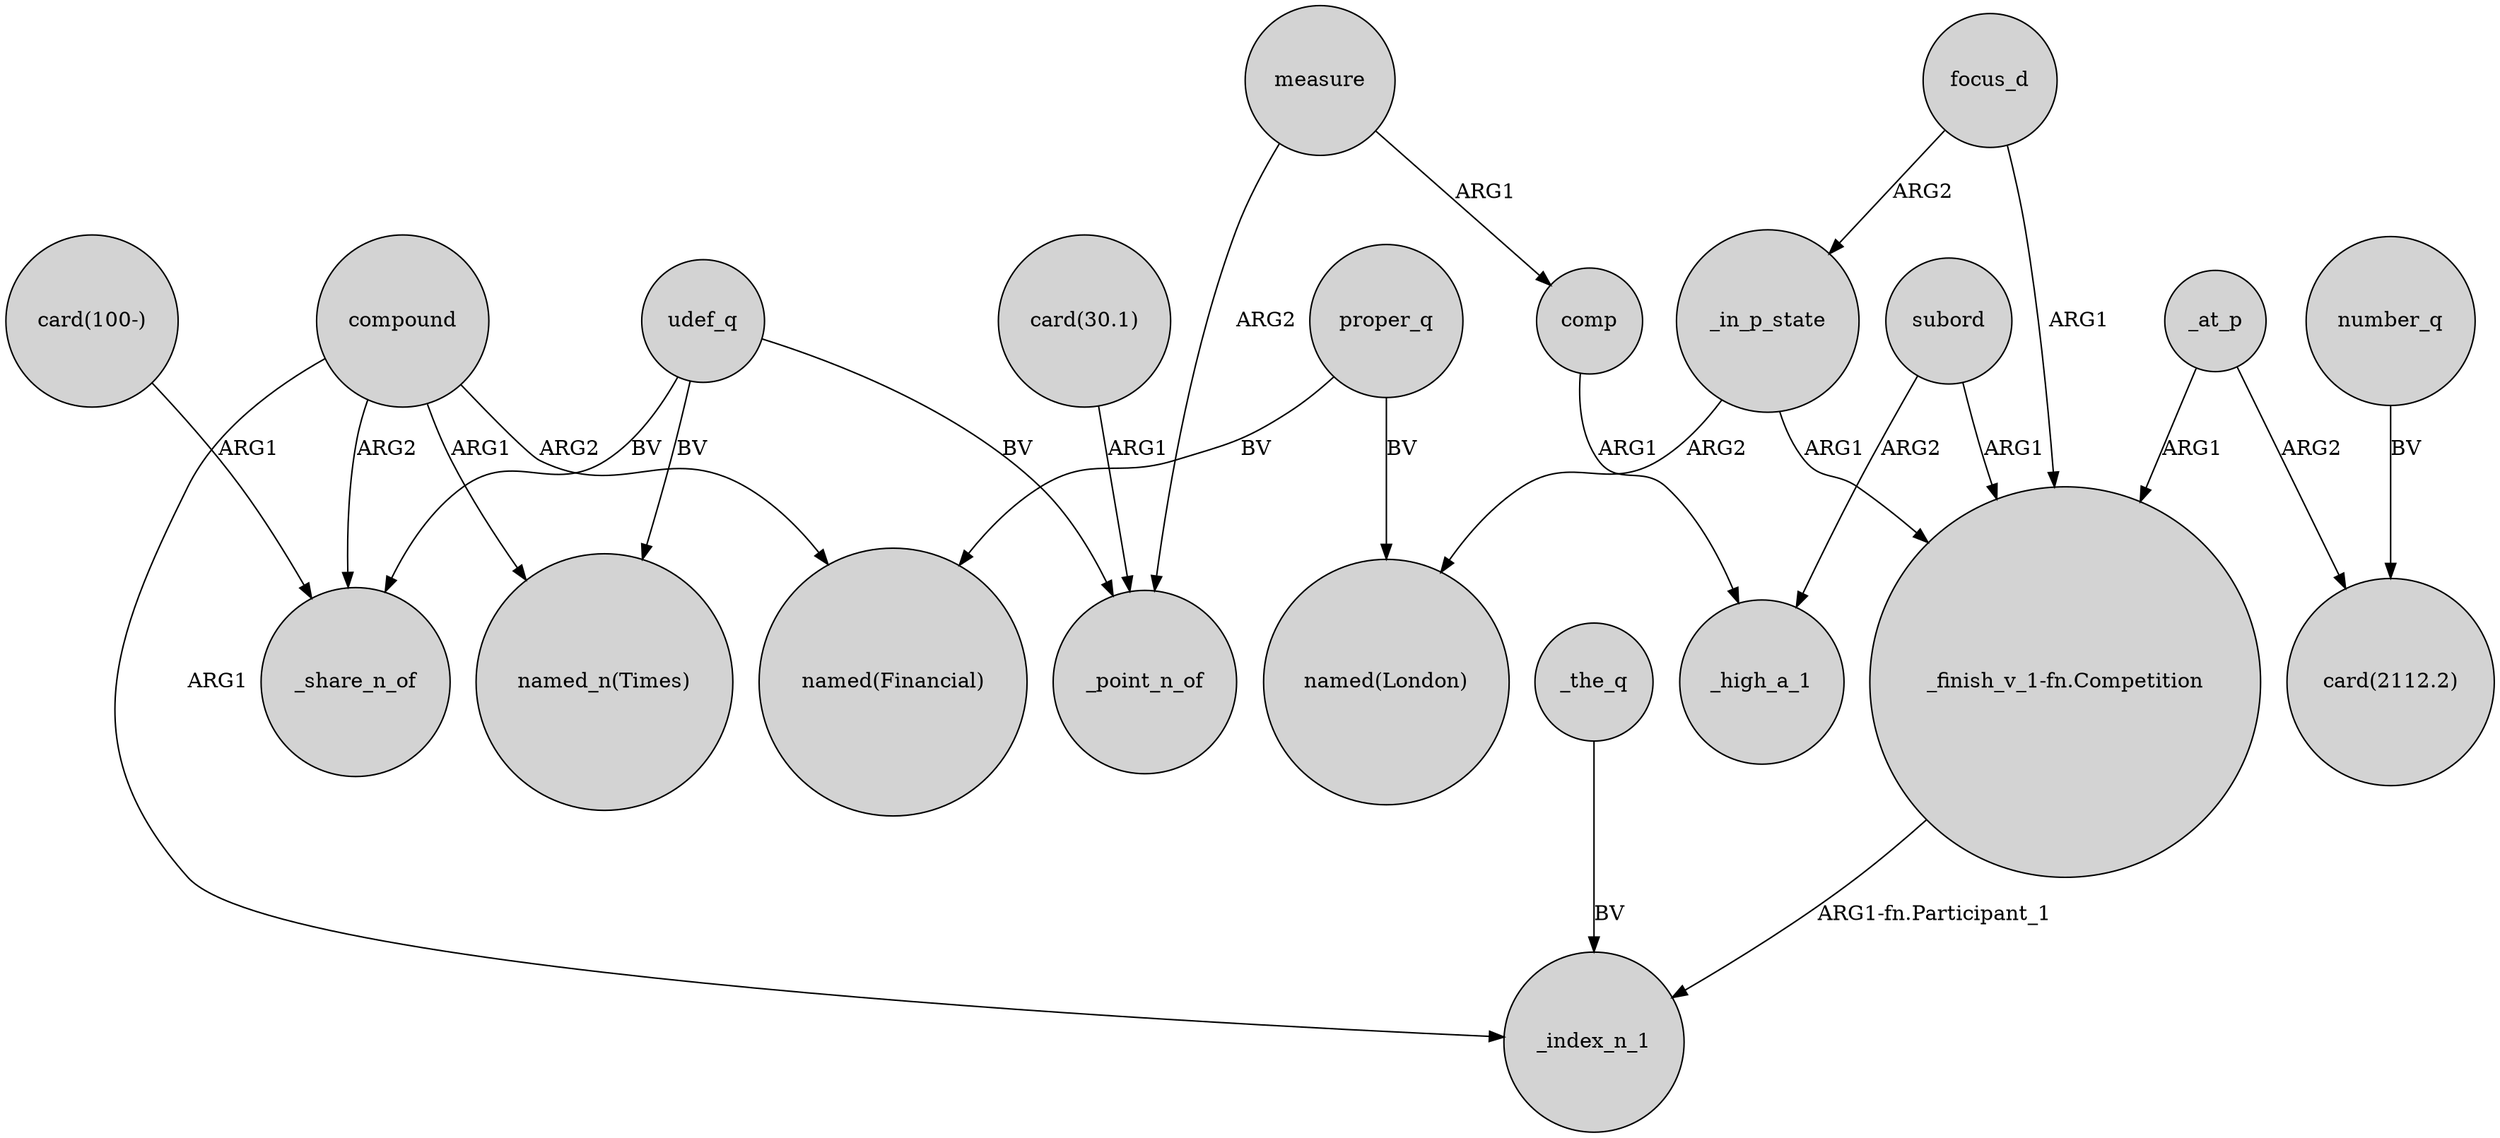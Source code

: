 digraph {
	node [shape=circle style=filled]
	compound -> "named_n(Times)" [label=ARG1]
	_at_p -> "card(2112.2)" [label=ARG2]
	_in_p_state -> "_finish_v_1-fn.Competition" [label=ARG1]
	focus_d -> _in_p_state [label=ARG2]
	focus_d -> "_finish_v_1-fn.Competition" [label=ARG1]
	"card(100-)" -> _share_n_of [label=ARG1]
	compound -> "named(Financial)" [label=ARG2]
	_the_q -> _index_n_1 [label=BV]
	_in_p_state -> "named(London)" [label=ARG2]
	"_finish_v_1-fn.Competition" -> _index_n_1 [label="ARG1-fn.Participant_1"]
	"card(30.1)" -> _point_n_of [label=ARG1]
	subord -> _high_a_1 [label=ARG2]
	comp -> _high_a_1 [label=ARG1]
	_at_p -> "_finish_v_1-fn.Competition" [label=ARG1]
	measure -> _point_n_of [label=ARG2]
	subord -> "_finish_v_1-fn.Competition" [label=ARG1]
	udef_q -> _share_n_of [label=BV]
	udef_q -> "named_n(Times)" [label=BV]
	proper_q -> "named(Financial)" [label=BV]
	compound -> _share_n_of [label=ARG2]
	compound -> _index_n_1 [label=ARG1]
	measure -> comp [label=ARG1]
	proper_q -> "named(London)" [label=BV]
	number_q -> "card(2112.2)" [label=BV]
	udef_q -> _point_n_of [label=BV]
}
